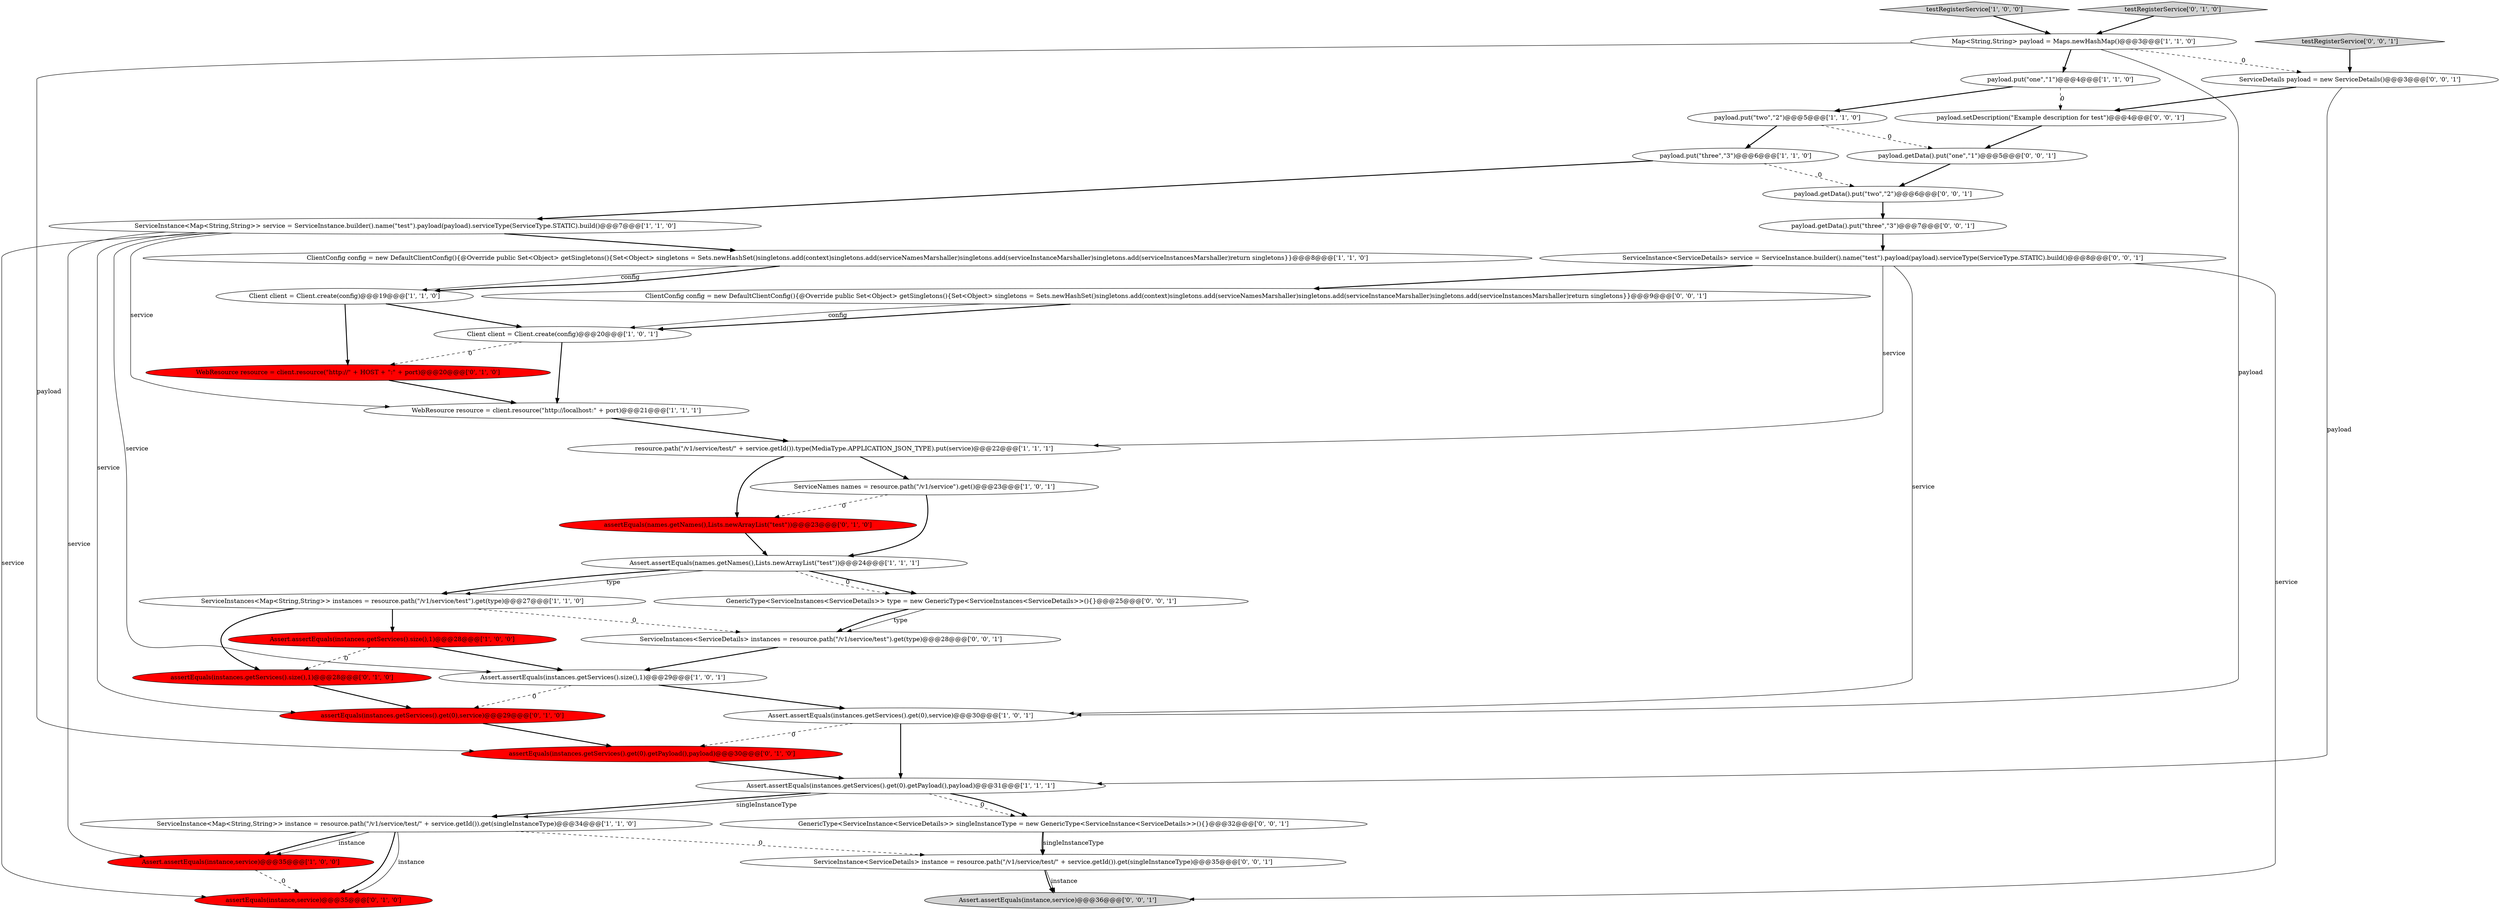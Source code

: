 digraph {
12 [style = filled, label = "WebResource resource = client.resource(\"http://localhost:\" + port)@@@21@@@['1', '1', '1']", fillcolor = white, shape = ellipse image = "AAA0AAABBB1BBB"];
19 [style = filled, label = "testRegisterService['1', '0', '0']", fillcolor = lightgray, shape = diamond image = "AAA0AAABBB1BBB"];
3 [style = filled, label = "Assert.assertEquals(instances.getServices().get(0),service)@@@30@@@['1', '0', '1']", fillcolor = white, shape = ellipse image = "AAA0AAABBB1BBB"];
2 [style = filled, label = "Assert.assertEquals(names.getNames(),Lists.newArrayList(\"test\"))@@@24@@@['1', '1', '1']", fillcolor = white, shape = ellipse image = "AAA0AAABBB1BBB"];
23 [style = filled, label = "assertEquals(instances.getServices().size(),1)@@@28@@@['0', '1', '0']", fillcolor = red, shape = ellipse image = "AAA1AAABBB2BBB"];
0 [style = filled, label = "Client client = Client.create(config)@@@19@@@['1', '1', '0']", fillcolor = white, shape = ellipse image = "AAA0AAABBB1BBB"];
27 [style = filled, label = "testRegisterService['0', '0', '1']", fillcolor = lightgray, shape = diamond image = "AAA0AAABBB3BBB"];
36 [style = filled, label = "ServiceInstances<ServiceDetails> instances = resource.path(\"/v1/service/test\").get(type)@@@28@@@['0', '0', '1']", fillcolor = white, shape = ellipse image = "AAA0AAABBB3BBB"];
33 [style = filled, label = "ClientConfig config = new DefaultClientConfig(){@Override public Set<Object> getSingletons(){Set<Object> singletons = Sets.newHashSet()singletons.add(context)singletons.add(serviceNamesMarshaller)singletons.add(serviceInstanceMarshaller)singletons.add(serviceInstancesMarshaller)return singletons}}@@@9@@@['0', '0', '1']", fillcolor = white, shape = ellipse image = "AAA0AAABBB3BBB"];
6 [style = filled, label = "ServiceInstance<Map<String,String>> service = ServiceInstance.builder().name(\"test\").payload(payload).serviceType(ServiceType.STATIC).build()@@@7@@@['1', '1', '0']", fillcolor = white, shape = ellipse image = "AAA0AAABBB1BBB"];
37 [style = filled, label = "payload.getData().put(\"two\",\"2\")@@@6@@@['0', '0', '1']", fillcolor = white, shape = ellipse image = "AAA0AAABBB3BBB"];
5 [style = filled, label = "Assert.assertEquals(instance,service)@@@35@@@['1', '0', '0']", fillcolor = red, shape = ellipse image = "AAA1AAABBB1BBB"];
29 [style = filled, label = "ServiceInstance<ServiceDetails> service = ServiceInstance.builder().name(\"test\").payload(payload).serviceType(ServiceType.STATIC).build()@@@8@@@['0', '0', '1']", fillcolor = white, shape = ellipse image = "AAA0AAABBB3BBB"];
15 [style = filled, label = "payload.put(\"one\",\"1\")@@@4@@@['1', '1', '0']", fillcolor = white, shape = ellipse image = "AAA0AAABBB1BBB"];
8 [style = filled, label = "Map<String,String> payload = Maps.newHashMap()@@@3@@@['1', '1', '0']", fillcolor = white, shape = ellipse image = "AAA0AAABBB1BBB"];
25 [style = filled, label = "assertEquals(instances.getServices().get(0).getPayload(),payload)@@@30@@@['0', '1', '0']", fillcolor = red, shape = ellipse image = "AAA1AAABBB2BBB"];
26 [style = filled, label = "assertEquals(names.getNames(),Lists.newArrayList(\"test\"))@@@23@@@['0', '1', '0']", fillcolor = red, shape = ellipse image = "AAA1AAABBB2BBB"];
32 [style = filled, label = "payload.getData().put(\"three\",\"3\")@@@7@@@['0', '0', '1']", fillcolor = white, shape = ellipse image = "AAA0AAABBB3BBB"];
35 [style = filled, label = "GenericType<ServiceInstance<ServiceDetails>> singleInstanceType = new GenericType<ServiceInstance<ServiceDetails>>(){}@@@32@@@['0', '0', '1']", fillcolor = white, shape = ellipse image = "AAA0AAABBB3BBB"];
10 [style = filled, label = "ServiceNames names = resource.path(\"/v1/service\").get()@@@23@@@['1', '0', '1']", fillcolor = white, shape = ellipse image = "AAA0AAABBB1BBB"];
30 [style = filled, label = "ServiceInstance<ServiceDetails> instance = resource.path(\"/v1/service/test/\" + service.getId()).get(singleInstanceType)@@@35@@@['0', '0', '1']", fillcolor = white, shape = ellipse image = "AAA0AAABBB3BBB"];
34 [style = filled, label = "GenericType<ServiceInstances<ServiceDetails>> type = new GenericType<ServiceInstances<ServiceDetails>>(){}@@@25@@@['0', '0', '1']", fillcolor = white, shape = ellipse image = "AAA0AAABBB3BBB"];
7 [style = filled, label = "resource.path(\"/v1/service/test/\" + service.getId()).type(MediaType.APPLICATION_JSON_TYPE).put(service)@@@22@@@['1', '1', '1']", fillcolor = white, shape = ellipse image = "AAA0AAABBB1BBB"];
14 [style = filled, label = "Assert.assertEquals(instances.getServices().size(),1)@@@28@@@['1', '0', '0']", fillcolor = red, shape = ellipse image = "AAA1AAABBB1BBB"];
24 [style = filled, label = "assertEquals(instances.getServices().get(0),service)@@@29@@@['0', '1', '0']", fillcolor = red, shape = ellipse image = "AAA1AAABBB2BBB"];
17 [style = filled, label = "ServiceInstance<Map<String,String>> instance = resource.path(\"/v1/service/test/\" + service.getId()).get(singleInstanceType)@@@34@@@['1', '1', '0']", fillcolor = white, shape = ellipse image = "AAA0AAABBB1BBB"];
18 [style = filled, label = "Client client = Client.create(config)@@@20@@@['1', '0', '1']", fillcolor = white, shape = ellipse image = "AAA0AAABBB1BBB"];
1 [style = filled, label = "payload.put(\"three\",\"3\")@@@6@@@['1', '1', '0']", fillcolor = white, shape = ellipse image = "AAA0AAABBB1BBB"];
21 [style = filled, label = "testRegisterService['0', '1', '0']", fillcolor = lightgray, shape = diamond image = "AAA0AAABBB2BBB"];
31 [style = filled, label = "Assert.assertEquals(instance,service)@@@36@@@['0', '0', '1']", fillcolor = lightgray, shape = ellipse image = "AAA0AAABBB3BBB"];
9 [style = filled, label = "payload.put(\"two\",\"2\")@@@5@@@['1', '1', '0']", fillcolor = white, shape = ellipse image = "AAA0AAABBB1BBB"];
20 [style = filled, label = "WebResource resource = client.resource(\"http://\" + HOST + \":\" + port)@@@20@@@['0', '1', '0']", fillcolor = red, shape = ellipse image = "AAA1AAABBB2BBB"];
38 [style = filled, label = "payload.setDescription(\"Example description for test\")@@@4@@@['0', '0', '1']", fillcolor = white, shape = ellipse image = "AAA0AAABBB3BBB"];
11 [style = filled, label = "ClientConfig config = new DefaultClientConfig(){@Override public Set<Object> getSingletons(){Set<Object> singletons = Sets.newHashSet()singletons.add(context)singletons.add(serviceNamesMarshaller)singletons.add(serviceInstanceMarshaller)singletons.add(serviceInstancesMarshaller)return singletons}}@@@8@@@['1', '1', '0']", fillcolor = white, shape = ellipse image = "AAA0AAABBB1BBB"];
13 [style = filled, label = "ServiceInstances<Map<String,String>> instances = resource.path(\"/v1/service/test\").get(type)@@@27@@@['1', '1', '0']", fillcolor = white, shape = ellipse image = "AAA0AAABBB1BBB"];
16 [style = filled, label = "Assert.assertEquals(instances.getServices().get(0).getPayload(),payload)@@@31@@@['1', '1', '1']", fillcolor = white, shape = ellipse image = "AAA0AAABBB1BBB"];
39 [style = filled, label = "ServiceDetails payload = new ServiceDetails()@@@3@@@['0', '0', '1']", fillcolor = white, shape = ellipse image = "AAA0AAABBB3BBB"];
28 [style = filled, label = "payload.getData().put(\"one\",\"1\")@@@5@@@['0', '0', '1']", fillcolor = white, shape = ellipse image = "AAA0AAABBB3BBB"];
22 [style = filled, label = "assertEquals(instance,service)@@@35@@@['0', '1', '0']", fillcolor = red, shape = ellipse image = "AAA1AAABBB2BBB"];
4 [style = filled, label = "Assert.assertEquals(instances.getServices().size(),1)@@@29@@@['1', '0', '1']", fillcolor = white, shape = ellipse image = "AAA0AAABBB1BBB"];
6->22 [style = solid, label="service"];
1->37 [style = dashed, label="0"];
4->3 [style = bold, label=""];
6->12 [style = solid, label="service"];
17->5 [style = bold, label=""];
28->37 [style = bold, label=""];
8->15 [style = bold, label=""];
33->18 [style = solid, label="config"];
13->36 [style = dashed, label="0"];
7->10 [style = bold, label=""];
38->28 [style = bold, label=""];
34->36 [style = solid, label="type"];
16->35 [style = dashed, label="0"];
9->28 [style = dashed, label="0"];
2->34 [style = bold, label=""];
36->4 [style = bold, label=""];
21->8 [style = bold, label=""];
18->12 [style = bold, label=""];
2->13 [style = solid, label="type"];
11->0 [style = solid, label="config"];
16->17 [style = bold, label=""];
3->16 [style = bold, label=""];
17->22 [style = bold, label=""];
6->24 [style = solid, label="service"];
25->16 [style = bold, label=""];
6->4 [style = solid, label="service"];
6->5 [style = solid, label="service"];
12->7 [style = bold, label=""];
19->8 [style = bold, label=""];
29->7 [style = solid, label="service"];
2->13 [style = bold, label=""];
7->26 [style = bold, label=""];
32->29 [style = bold, label=""];
39->16 [style = solid, label="payload"];
15->38 [style = dashed, label="0"];
26->2 [style = bold, label=""];
27->39 [style = bold, label=""];
23->24 [style = bold, label=""];
11->0 [style = bold, label=""];
1->6 [style = bold, label=""];
29->33 [style = bold, label=""];
30->31 [style = solid, label="instance"];
10->26 [style = dashed, label="0"];
14->23 [style = dashed, label="0"];
33->18 [style = bold, label=""];
15->9 [style = bold, label=""];
30->31 [style = bold, label=""];
24->25 [style = bold, label=""];
16->17 [style = solid, label="singleInstanceType"];
6->11 [style = bold, label=""];
34->36 [style = bold, label=""];
18->20 [style = dashed, label="0"];
8->39 [style = dashed, label="0"];
20->12 [style = bold, label=""];
2->34 [style = dashed, label="0"];
13->23 [style = bold, label=""];
39->38 [style = bold, label=""];
37->32 [style = bold, label=""];
8->25 [style = solid, label="payload"];
0->18 [style = bold, label=""];
0->20 [style = bold, label=""];
10->2 [style = bold, label=""];
8->3 [style = solid, label="payload"];
35->30 [style = solid, label="singleInstanceType"];
5->22 [style = dashed, label="0"];
17->22 [style = solid, label="instance"];
29->31 [style = solid, label="service"];
16->35 [style = bold, label=""];
4->24 [style = dashed, label="0"];
9->1 [style = bold, label=""];
17->5 [style = solid, label="instance"];
35->30 [style = bold, label=""];
17->30 [style = dashed, label="0"];
13->14 [style = bold, label=""];
29->3 [style = solid, label="service"];
14->4 [style = bold, label=""];
3->25 [style = dashed, label="0"];
}
